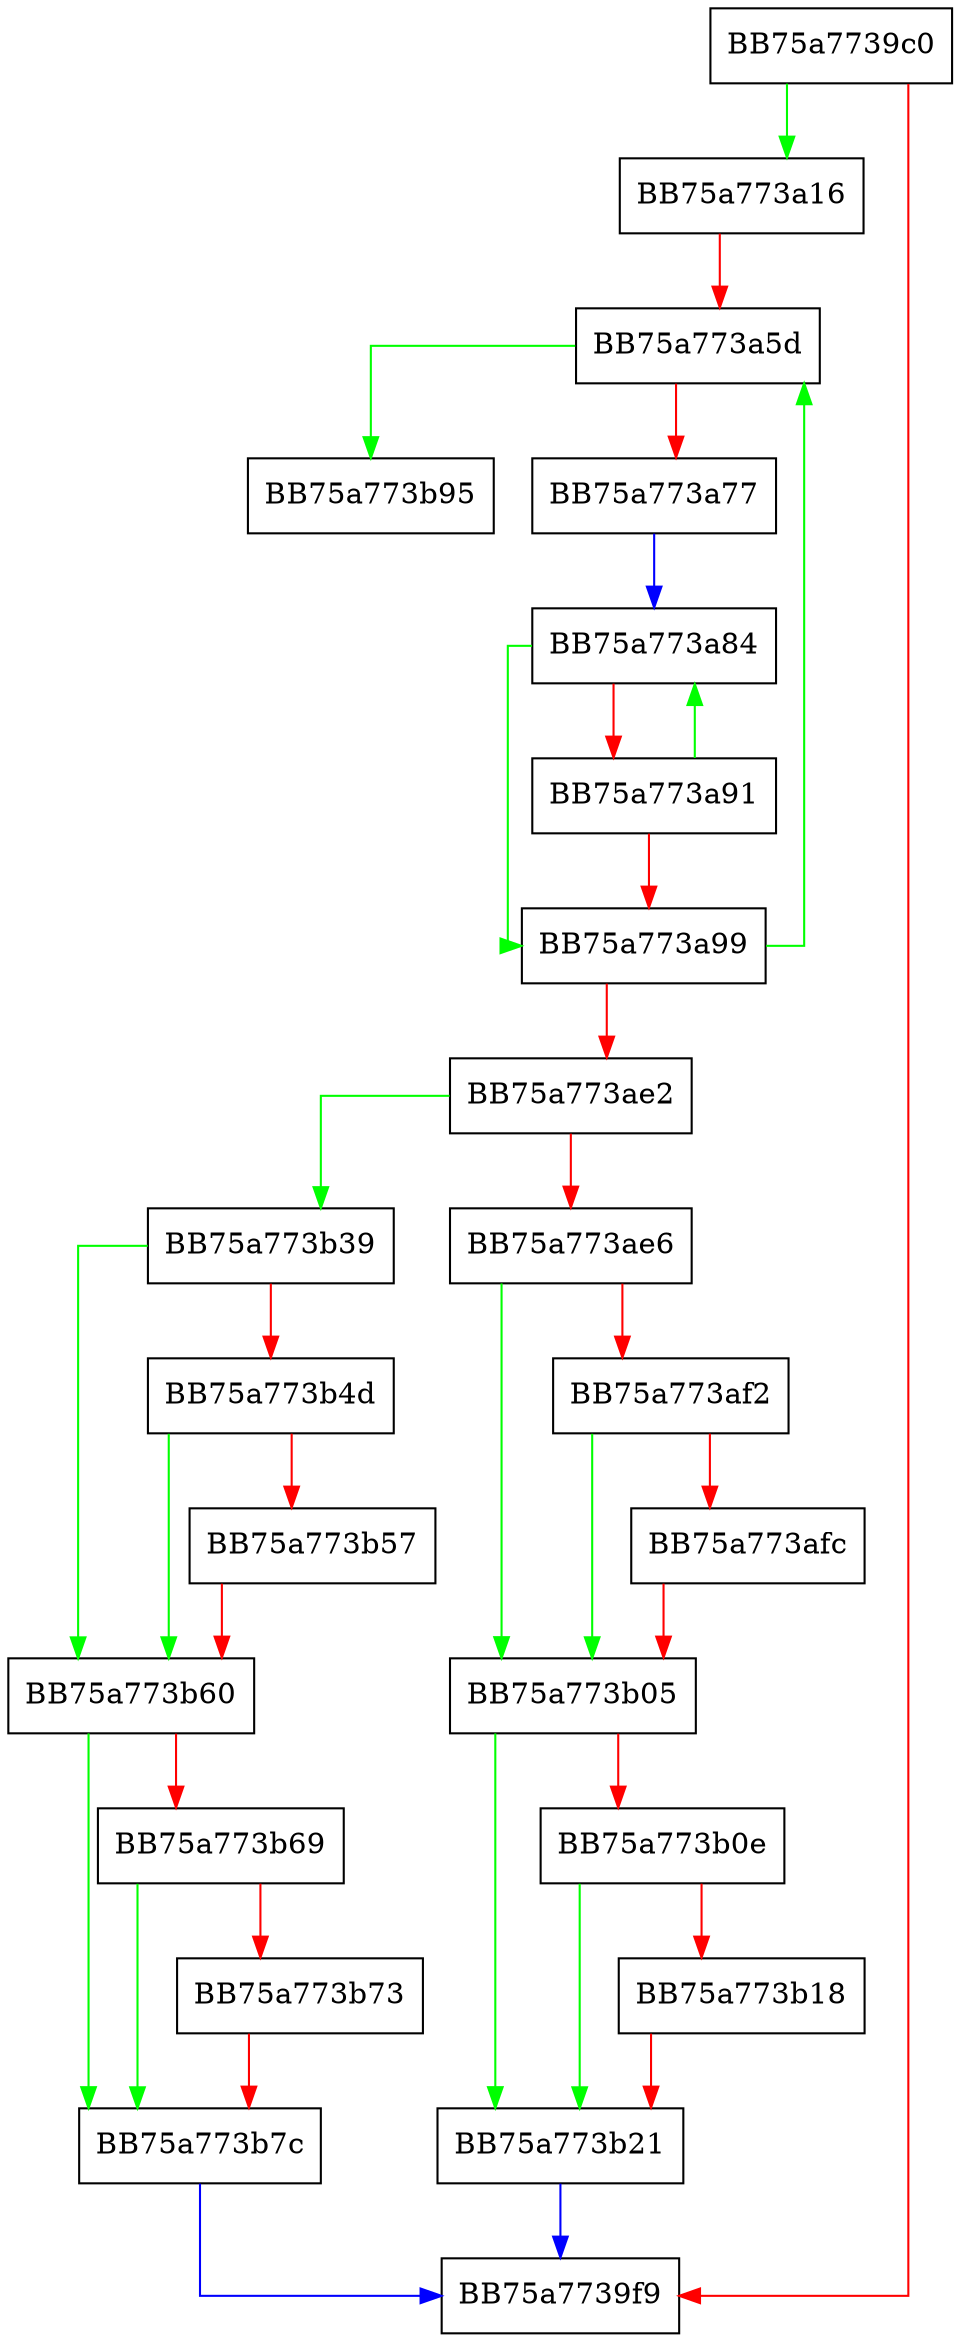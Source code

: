 digraph _wsetlocale_get_all {
  node [shape="box"];
  graph [splines=ortho];
  BB75a7739c0 -> BB75a773a16 [color="green"];
  BB75a7739c0 -> BB75a7739f9 [color="red"];
  BB75a773a16 -> BB75a773a5d [color="red"];
  BB75a773a5d -> BB75a773b95 [color="green"];
  BB75a773a5d -> BB75a773a77 [color="red"];
  BB75a773a77 -> BB75a773a84 [color="blue"];
  BB75a773a84 -> BB75a773a99 [color="green"];
  BB75a773a84 -> BB75a773a91 [color="red"];
  BB75a773a91 -> BB75a773a84 [color="green"];
  BB75a773a91 -> BB75a773a99 [color="red"];
  BB75a773a99 -> BB75a773a5d [color="green"];
  BB75a773a99 -> BB75a773ae2 [color="red"];
  BB75a773ae2 -> BB75a773b39 [color="green"];
  BB75a773ae2 -> BB75a773ae6 [color="red"];
  BB75a773ae6 -> BB75a773b05 [color="green"];
  BB75a773ae6 -> BB75a773af2 [color="red"];
  BB75a773af2 -> BB75a773b05 [color="green"];
  BB75a773af2 -> BB75a773afc [color="red"];
  BB75a773afc -> BB75a773b05 [color="red"];
  BB75a773b05 -> BB75a773b21 [color="green"];
  BB75a773b05 -> BB75a773b0e [color="red"];
  BB75a773b0e -> BB75a773b21 [color="green"];
  BB75a773b0e -> BB75a773b18 [color="red"];
  BB75a773b18 -> BB75a773b21 [color="red"];
  BB75a773b21 -> BB75a7739f9 [color="blue"];
  BB75a773b39 -> BB75a773b60 [color="green"];
  BB75a773b39 -> BB75a773b4d [color="red"];
  BB75a773b4d -> BB75a773b60 [color="green"];
  BB75a773b4d -> BB75a773b57 [color="red"];
  BB75a773b57 -> BB75a773b60 [color="red"];
  BB75a773b60 -> BB75a773b7c [color="green"];
  BB75a773b60 -> BB75a773b69 [color="red"];
  BB75a773b69 -> BB75a773b7c [color="green"];
  BB75a773b69 -> BB75a773b73 [color="red"];
  BB75a773b73 -> BB75a773b7c [color="red"];
  BB75a773b7c -> BB75a7739f9 [color="blue"];
}